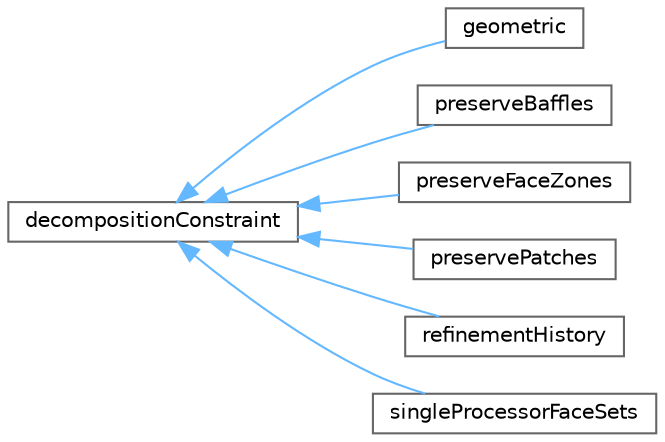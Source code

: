 digraph "Graphical Class Hierarchy"
{
 // LATEX_PDF_SIZE
  bgcolor="transparent";
  edge [fontname=Helvetica,fontsize=10,labelfontname=Helvetica,labelfontsize=10];
  node [fontname=Helvetica,fontsize=10,shape=box,height=0.2,width=0.4];
  rankdir="LR";
  Node0 [id="Node000000",label="decompositionConstraint",height=0.2,width=0.4,color="grey40", fillcolor="white", style="filled",URL="$classFoam_1_1decompositionConstraint.html",tooltip="Abstract class for handling decomposition constraints."];
  Node0 -> Node1 [id="edge4482_Node000000_Node000001",dir="back",color="steelblue1",style="solid",tooltip=" "];
  Node1 [id="Node000001",label="geometric",height=0.2,width=0.4,color="grey40", fillcolor="white", style="filled",URL="$classFoam_1_1decompositionConstraints_1_1geometric.html",tooltip="Keep faces together based on geometric considerations from a list of topoSetFaceSource...."];
  Node0 -> Node2 [id="edge4483_Node000000_Node000002",dir="back",color="steelblue1",style="solid",tooltip=" "];
  Node2 [id="Node000002",label="preserveBaffles",height=0.2,width=0.4,color="grey40", fillcolor="white", style="filled",URL="$classFoam_1_1decompositionConstraints_1_1preserveBaffles.html",tooltip="Detects baffles and keeps owner and neighbour on same processor."];
  Node0 -> Node3 [id="edge4484_Node000000_Node000003",dir="back",color="steelblue1",style="solid",tooltip=" "];
  Node3 [id="Node000003",label="preserveFaceZones",height=0.2,width=0.4,color="grey40", fillcolor="white", style="filled",URL="$classFoam_1_1decompositionConstraints_1_1preserveFaceZones.html",tooltip="Constraint to keep/move owner and neighbour of faceZone onto same processor."];
  Node0 -> Node4 [id="edge4485_Node000000_Node000004",dir="back",color="steelblue1",style="solid",tooltip=" "];
  Node4 [id="Node000004",label="preservePatches",height=0.2,width=0.4,color="grey40", fillcolor="white", style="filled",URL="$classFoam_1_1decompositionConstraints_1_1preservePatches.html",tooltip="Constraint to keep owner and neighbour of (cyclic) patch on same processor."];
  Node0 -> Node5 [id="edge4486_Node000000_Node000005",dir="back",color="steelblue1",style="solid",tooltip=" "];
  Node5 [id="Node000005",label="refinementHistory",height=0.2,width=0.4,color="grey40", fillcolor="white", style="filled",URL="$classFoam_1_1decompositionConstraints_1_1refinementHistory.html",tooltip="Constraint to keep all cells originating from refining the same cell onto the same processor...."];
  Node0 -> Node6 [id="edge4487_Node000000_Node000006",dir="back",color="steelblue1",style="solid",tooltip=" "];
  Node6 [id="Node000006",label="singleProcessorFaceSets",height=0.2,width=0.4,color="grey40", fillcolor="white", style="filled",URL="$classFoam_1_1decompositionConstraints_1_1singleProcessorFaceSets.html",tooltip="Constraint to keep all cells connected to face or point of faceSet on a single processor."];
}
